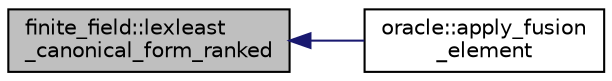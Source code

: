 digraph "finite_field::lexleast_canonical_form_ranked"
{
  edge [fontname="Helvetica",fontsize="10",labelfontname="Helvetica",labelfontsize="10"];
  node [fontname="Helvetica",fontsize="10",shape=record];
  rankdir="LR";
  Node7885 [label="finite_field::lexleast\l_canonical_form_ranked",height=0.2,width=0.4,color="black", fillcolor="grey75", style="filled", fontcolor="black"];
  Node7885 -> Node7886 [dir="back",color="midnightblue",fontsize="10",style="solid",fontname="Helvetica"];
  Node7886 [label="oracle::apply_fusion\l_element",height=0.2,width=0.4,color="black", fillcolor="white", style="filled",URL="$d7/da7/classoracle.html#a934dc7bfa4c5ad2086ce7c63de5ba536"];
}
